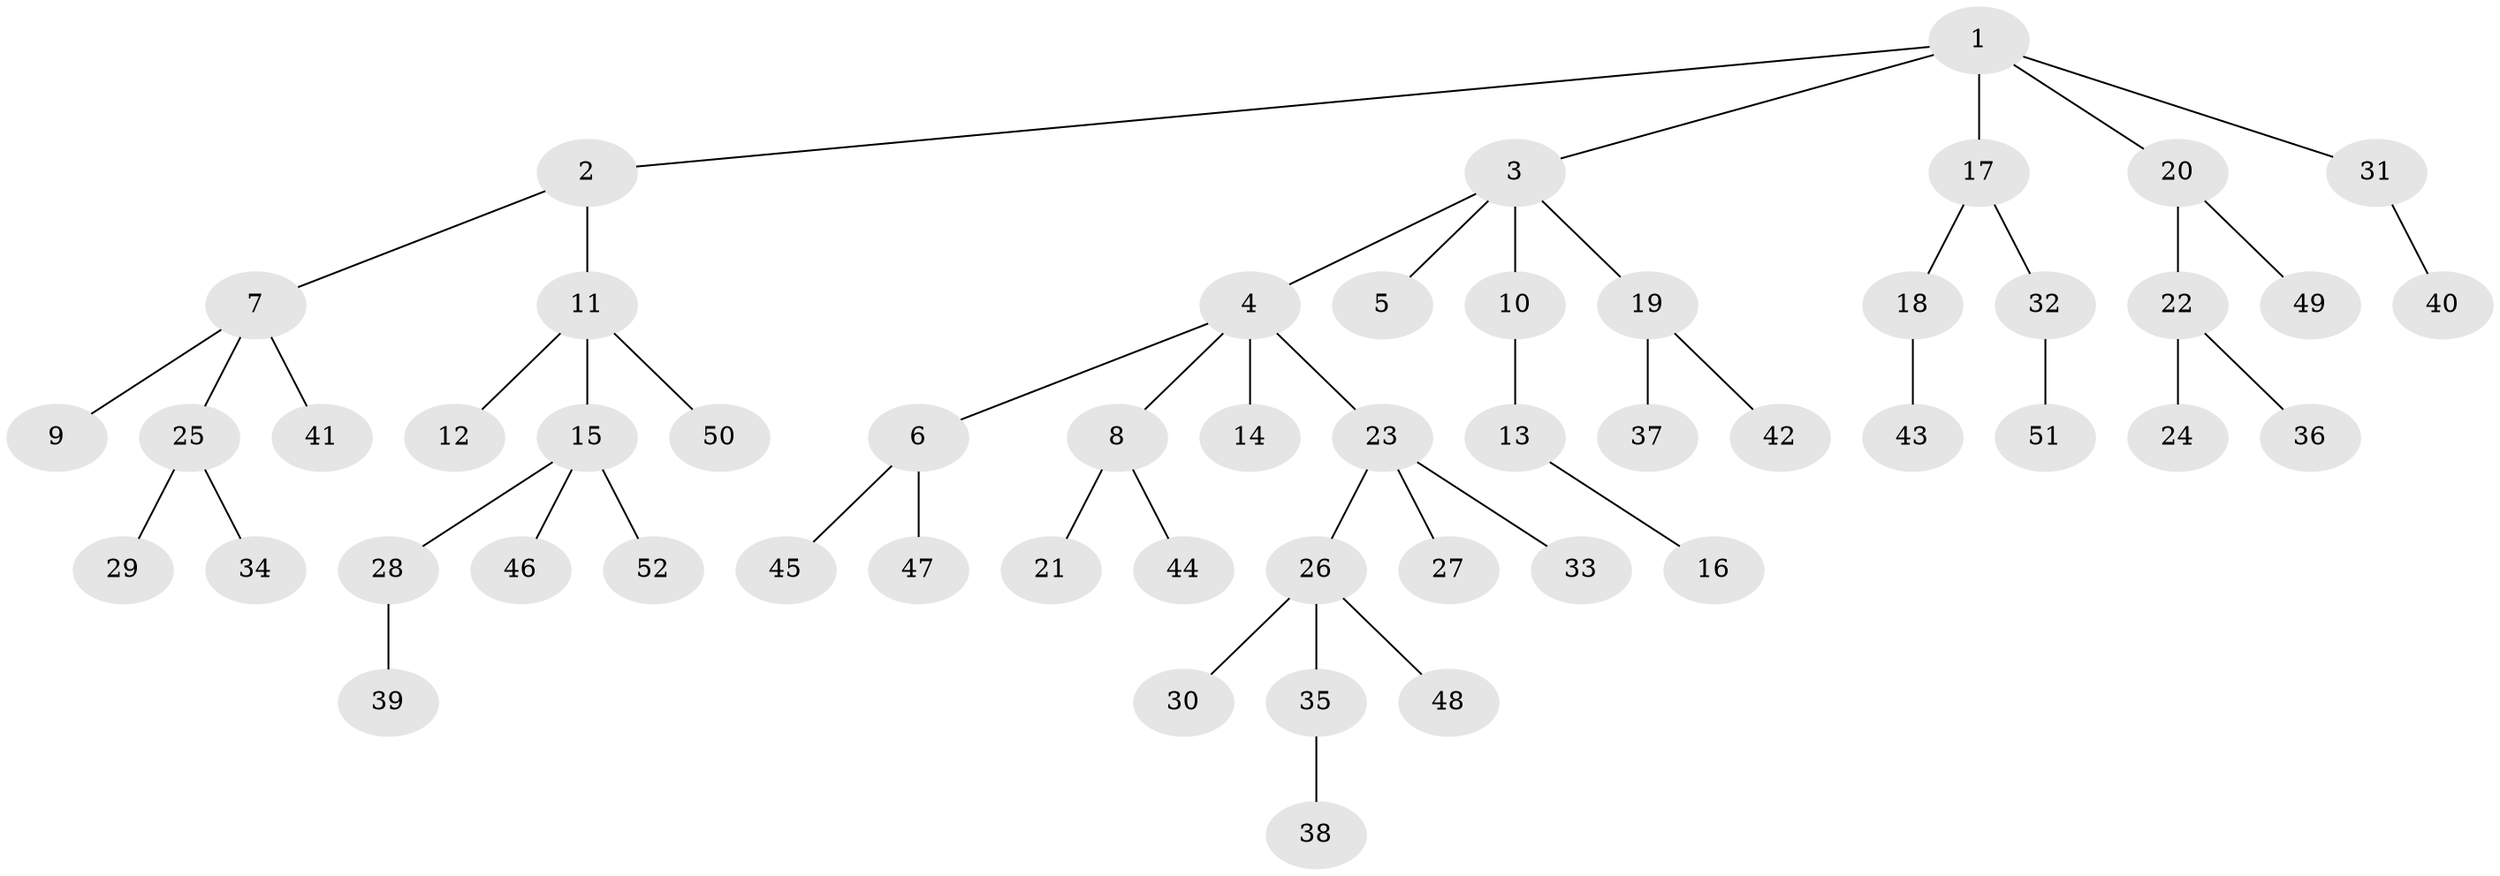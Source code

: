 // Generated by graph-tools (version 1.1) at 2025/02/03/09/25 03:02:16]
// undirected, 52 vertices, 51 edges
graph export_dot {
graph [start="1"]
  node [color=gray90,style=filled];
  1;
  2;
  3;
  4;
  5;
  6;
  7;
  8;
  9;
  10;
  11;
  12;
  13;
  14;
  15;
  16;
  17;
  18;
  19;
  20;
  21;
  22;
  23;
  24;
  25;
  26;
  27;
  28;
  29;
  30;
  31;
  32;
  33;
  34;
  35;
  36;
  37;
  38;
  39;
  40;
  41;
  42;
  43;
  44;
  45;
  46;
  47;
  48;
  49;
  50;
  51;
  52;
  1 -- 2;
  1 -- 3;
  1 -- 17;
  1 -- 20;
  1 -- 31;
  2 -- 7;
  2 -- 11;
  3 -- 4;
  3 -- 5;
  3 -- 10;
  3 -- 19;
  4 -- 6;
  4 -- 8;
  4 -- 14;
  4 -- 23;
  6 -- 45;
  6 -- 47;
  7 -- 9;
  7 -- 25;
  7 -- 41;
  8 -- 21;
  8 -- 44;
  10 -- 13;
  11 -- 12;
  11 -- 15;
  11 -- 50;
  13 -- 16;
  15 -- 28;
  15 -- 46;
  15 -- 52;
  17 -- 18;
  17 -- 32;
  18 -- 43;
  19 -- 37;
  19 -- 42;
  20 -- 22;
  20 -- 49;
  22 -- 24;
  22 -- 36;
  23 -- 26;
  23 -- 27;
  23 -- 33;
  25 -- 29;
  25 -- 34;
  26 -- 30;
  26 -- 35;
  26 -- 48;
  28 -- 39;
  31 -- 40;
  32 -- 51;
  35 -- 38;
}
